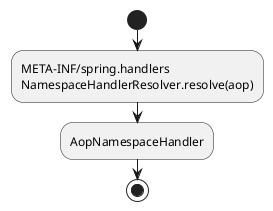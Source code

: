 @startuml
'https://plantuml.com/activity-diagram-beta

start

:META-INF/spring.handlers
NamespaceHandlerResolver.resolve(aop);

:AopNamespaceHandler;


stop

@enduml
